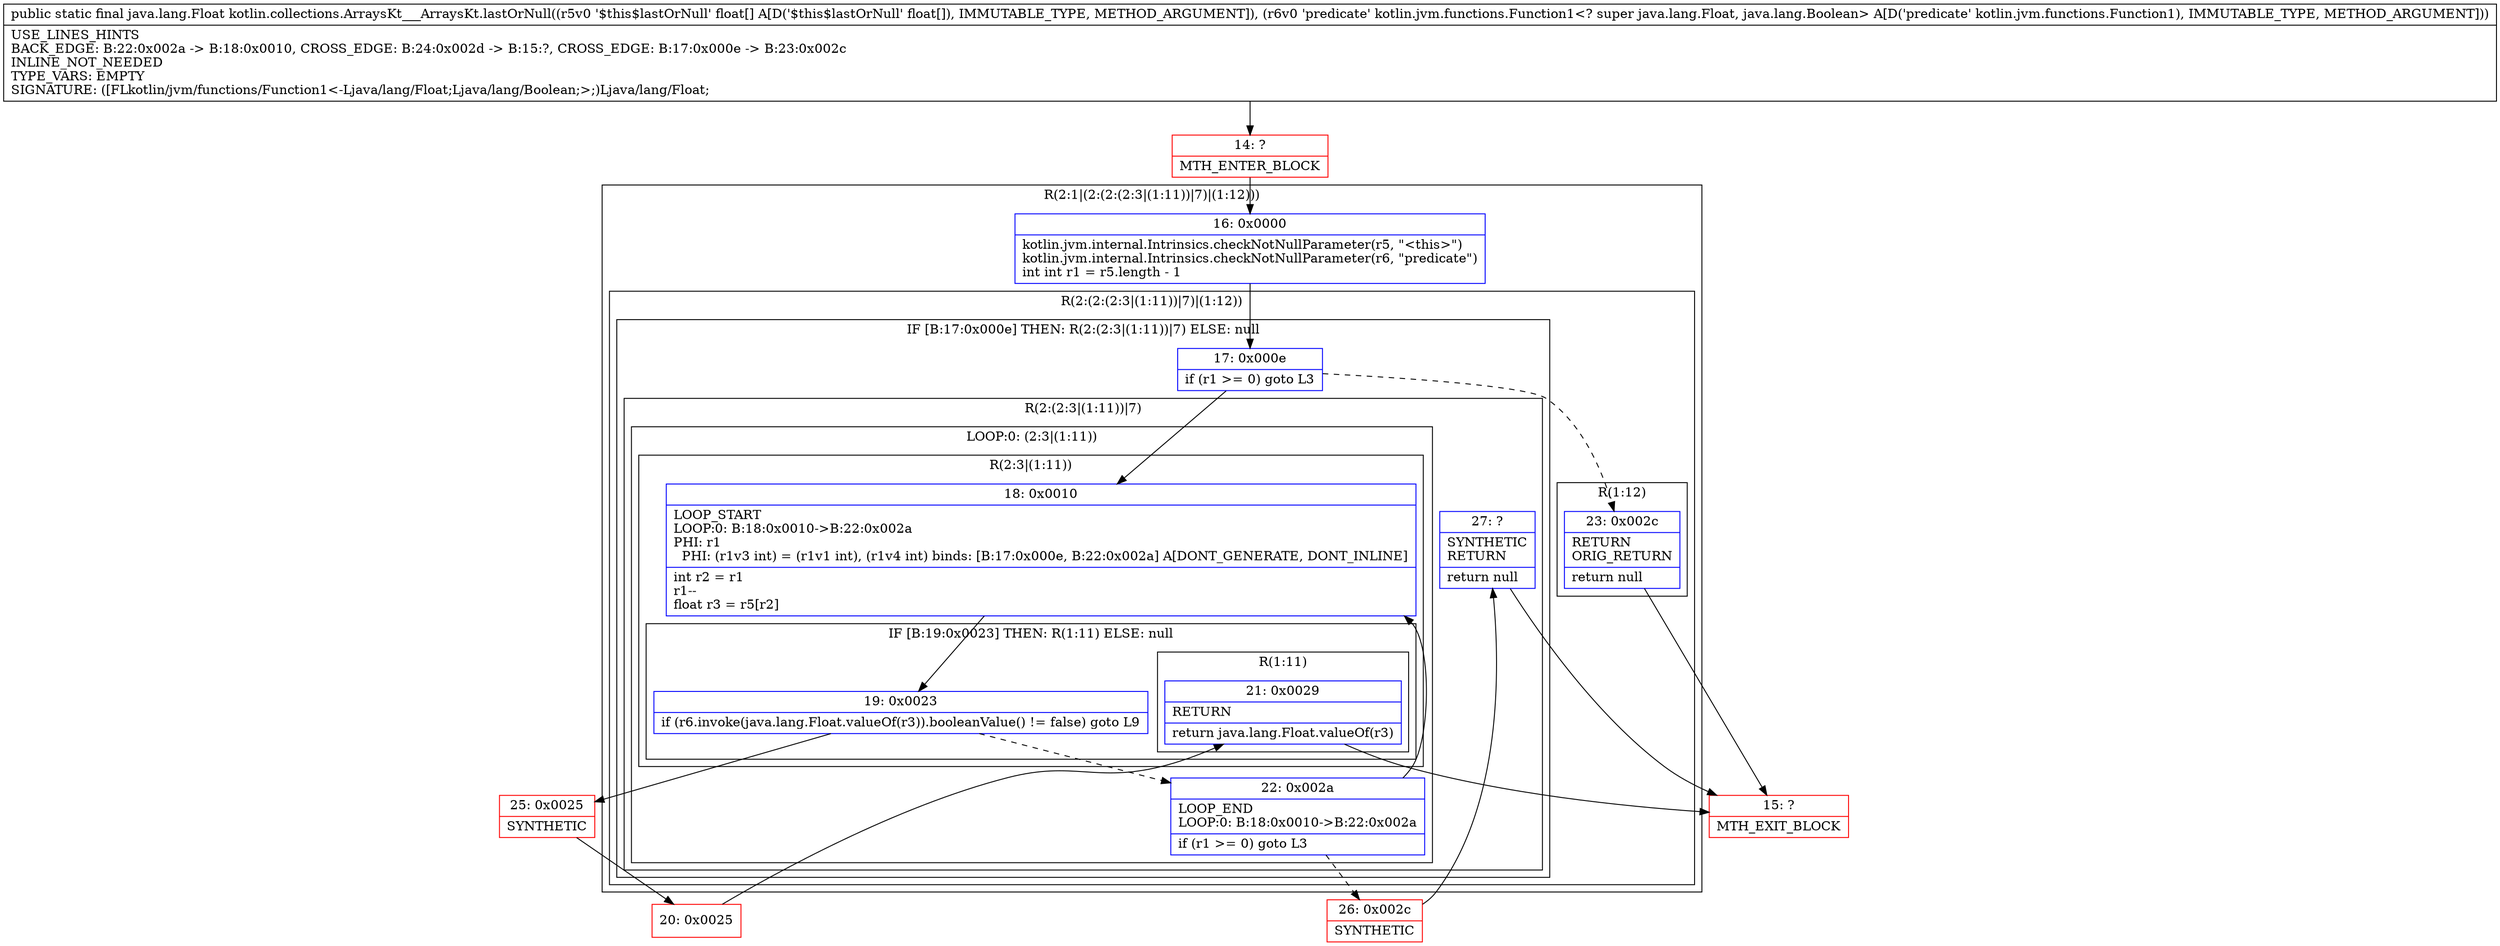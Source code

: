 digraph "CFG forkotlin.collections.ArraysKt___ArraysKt.lastOrNull([FLkotlin\/jvm\/functions\/Function1;)Ljava\/lang\/Float;" {
subgraph cluster_Region_1379684433 {
label = "R(2:1|(2:(2:(2:3|(1:11))|7)|(1:12)))";
node [shape=record,color=blue];
Node_16 [shape=record,label="{16\:\ 0x0000|kotlin.jvm.internal.Intrinsics.checkNotNullParameter(r5, \"\<this\>\")\lkotlin.jvm.internal.Intrinsics.checkNotNullParameter(r6, \"predicate\")\lint int r1 = r5.length \- 1\l}"];
subgraph cluster_Region_1202709227 {
label = "R(2:(2:(2:3|(1:11))|7)|(1:12))";
node [shape=record,color=blue];
subgraph cluster_IfRegion_1139599848 {
label = "IF [B:17:0x000e] THEN: R(2:(2:3|(1:11))|7) ELSE: null";
node [shape=record,color=blue];
Node_17 [shape=record,label="{17\:\ 0x000e|if (r1 \>= 0) goto L3\l}"];
subgraph cluster_Region_2056629558 {
label = "R(2:(2:3|(1:11))|7)";
node [shape=record,color=blue];
subgraph cluster_LoopRegion_1272137875 {
label = "LOOP:0: (2:3|(1:11))";
node [shape=record,color=blue];
Node_22 [shape=record,label="{22\:\ 0x002a|LOOP_END\lLOOP:0: B:18:0x0010\-\>B:22:0x002a\l|if (r1 \>= 0) goto L3\l}"];
subgraph cluster_Region_2103965574 {
label = "R(2:3|(1:11))";
node [shape=record,color=blue];
Node_18 [shape=record,label="{18\:\ 0x0010|LOOP_START\lLOOP:0: B:18:0x0010\-\>B:22:0x002a\lPHI: r1 \l  PHI: (r1v3 int) = (r1v1 int), (r1v4 int) binds: [B:17:0x000e, B:22:0x002a] A[DONT_GENERATE, DONT_INLINE]\l|int r2 = r1\lr1\-\-\lfloat r3 = r5[r2]\l}"];
subgraph cluster_IfRegion_2069706592 {
label = "IF [B:19:0x0023] THEN: R(1:11) ELSE: null";
node [shape=record,color=blue];
Node_19 [shape=record,label="{19\:\ 0x0023|if (r6.invoke(java.lang.Float.valueOf(r3)).booleanValue() != false) goto L9\l}"];
subgraph cluster_Region_960771146 {
label = "R(1:11)";
node [shape=record,color=blue];
Node_21 [shape=record,label="{21\:\ 0x0029|RETURN\l|return java.lang.Float.valueOf(r3)\l}"];
}
}
}
}
Node_27 [shape=record,label="{27\:\ ?|SYNTHETIC\lRETURN\l|return null\l}"];
}
}
subgraph cluster_Region_1393302022 {
label = "R(1:12)";
node [shape=record,color=blue];
Node_23 [shape=record,label="{23\:\ 0x002c|RETURN\lORIG_RETURN\l|return null\l}"];
}
}
}
Node_14 [shape=record,color=red,label="{14\:\ ?|MTH_ENTER_BLOCK\l}"];
Node_26 [shape=record,color=red,label="{26\:\ 0x002c|SYNTHETIC\l}"];
Node_15 [shape=record,color=red,label="{15\:\ ?|MTH_EXIT_BLOCK\l}"];
Node_25 [shape=record,color=red,label="{25\:\ 0x0025|SYNTHETIC\l}"];
Node_20 [shape=record,color=red,label="{20\:\ 0x0025}"];
MethodNode[shape=record,label="{public static final java.lang.Float kotlin.collections.ArraysKt___ArraysKt.lastOrNull((r5v0 '$this$lastOrNull' float[] A[D('$this$lastOrNull' float[]), IMMUTABLE_TYPE, METHOD_ARGUMENT]), (r6v0 'predicate' kotlin.jvm.functions.Function1\<? super java.lang.Float, java.lang.Boolean\> A[D('predicate' kotlin.jvm.functions.Function1), IMMUTABLE_TYPE, METHOD_ARGUMENT]))  | USE_LINES_HINTS\lBACK_EDGE: B:22:0x002a \-\> B:18:0x0010, CROSS_EDGE: B:24:0x002d \-\> B:15:?, CROSS_EDGE: B:17:0x000e \-\> B:23:0x002c\lINLINE_NOT_NEEDED\lTYPE_VARS: EMPTY\lSIGNATURE: ([FLkotlin\/jvm\/functions\/Function1\<\-Ljava\/lang\/Float;Ljava\/lang\/Boolean;\>;)Ljava\/lang\/Float;\l}"];
MethodNode -> Node_14;Node_16 -> Node_17;
Node_17 -> Node_18;
Node_17 -> Node_23[style=dashed];
Node_22 -> Node_18;
Node_22 -> Node_26[style=dashed];
Node_18 -> Node_19;
Node_19 -> Node_22[style=dashed];
Node_19 -> Node_25;
Node_21 -> Node_15;
Node_27 -> Node_15;
Node_23 -> Node_15;
Node_14 -> Node_16;
Node_26 -> Node_27;
Node_25 -> Node_20;
Node_20 -> Node_21;
}

